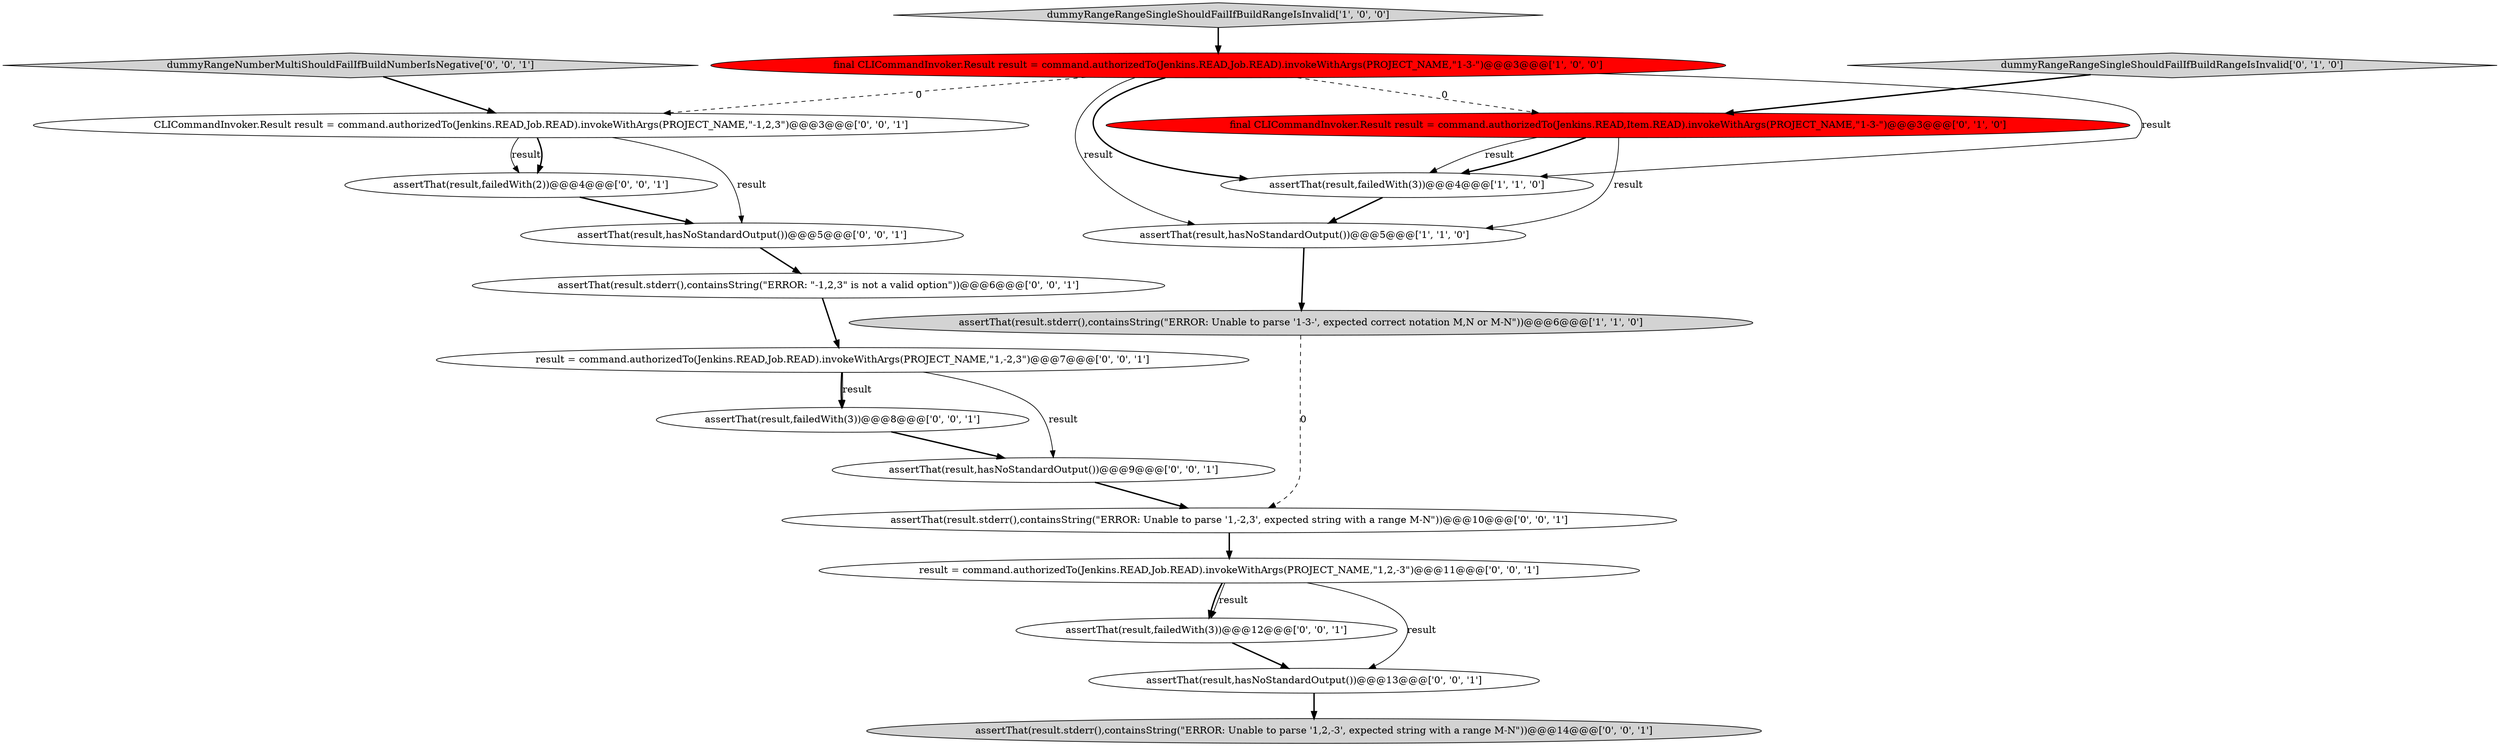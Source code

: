 digraph {
9 [style = filled, label = "assertThat(result,hasNoStandardOutput())@@@9@@@['0', '0', '1']", fillcolor = white, shape = ellipse image = "AAA0AAABBB3BBB"];
3 [style = filled, label = "final CLICommandInvoker.Result result = command.authorizedTo(Jenkins.READ,Job.READ).invokeWithArgs(PROJECT_NAME,\"1-3-\")@@@3@@@['1', '0', '0']", fillcolor = red, shape = ellipse image = "AAA1AAABBB1BBB"];
16 [style = filled, label = "assertThat(result,failedWith(3))@@@8@@@['0', '0', '1']", fillcolor = white, shape = ellipse image = "AAA0AAABBB3BBB"];
5 [style = filled, label = "dummyRangeRangeSingleShouldFailIfBuildRangeIsInvalid['0', '1', '0']", fillcolor = lightgray, shape = diamond image = "AAA0AAABBB2BBB"];
12 [style = filled, label = "assertThat(result.stderr(),containsString(\"ERROR: \"-1,2,3\" is not a valid option\"))@@@6@@@['0', '0', '1']", fillcolor = white, shape = ellipse image = "AAA0AAABBB3BBB"];
14 [style = filled, label = "assertThat(result.stderr(),containsString(\"ERROR: Unable to parse '1,2,-3', expected string with a range M-N\"))@@@14@@@['0', '0', '1']", fillcolor = lightgray, shape = ellipse image = "AAA0AAABBB3BBB"];
2 [style = filled, label = "dummyRangeRangeSingleShouldFailIfBuildRangeIsInvalid['1', '0', '0']", fillcolor = lightgray, shape = diamond image = "AAA0AAABBB1BBB"];
17 [style = filled, label = "assertThat(result,failedWith(3))@@@12@@@['0', '0', '1']", fillcolor = white, shape = ellipse image = "AAA0AAABBB3BBB"];
19 [style = filled, label = "assertThat(result.stderr(),containsString(\"ERROR: Unable to parse '1,-2,3', expected string with a range M-N\"))@@@10@@@['0', '0', '1']", fillcolor = white, shape = ellipse image = "AAA0AAABBB3BBB"];
6 [style = filled, label = "final CLICommandInvoker.Result result = command.authorizedTo(Jenkins.READ,Item.READ).invokeWithArgs(PROJECT_NAME,\"1-3-\")@@@3@@@['0', '1', '0']", fillcolor = red, shape = ellipse image = "AAA1AAABBB2BBB"];
18 [style = filled, label = "assertThat(result,hasNoStandardOutput())@@@13@@@['0', '0', '1']", fillcolor = white, shape = ellipse image = "AAA0AAABBB3BBB"];
15 [style = filled, label = "result = command.authorizedTo(Jenkins.READ,Job.READ).invokeWithArgs(PROJECT_NAME,\"1,-2,3\")@@@7@@@['0', '0', '1']", fillcolor = white, shape = ellipse image = "AAA0AAABBB3BBB"];
4 [style = filled, label = "assertThat(result.stderr(),containsString(\"ERROR: Unable to parse '1-3-', expected correct notation M,N or M-N\"))@@@6@@@['1', '1', '0']", fillcolor = lightgray, shape = ellipse image = "AAA0AAABBB1BBB"];
7 [style = filled, label = "dummyRangeNumberMultiShouldFailIfBuildNumberIsNegative['0', '0', '1']", fillcolor = lightgray, shape = diamond image = "AAA0AAABBB3BBB"];
10 [style = filled, label = "result = command.authorizedTo(Jenkins.READ,Job.READ).invokeWithArgs(PROJECT_NAME,\"1,2,-3\")@@@11@@@['0', '0', '1']", fillcolor = white, shape = ellipse image = "AAA0AAABBB3BBB"];
8 [style = filled, label = "assertThat(result,failedWith(2))@@@4@@@['0', '0', '1']", fillcolor = white, shape = ellipse image = "AAA0AAABBB3BBB"];
0 [style = filled, label = "assertThat(result,hasNoStandardOutput())@@@5@@@['1', '1', '0']", fillcolor = white, shape = ellipse image = "AAA0AAABBB1BBB"];
13 [style = filled, label = "assertThat(result,hasNoStandardOutput())@@@5@@@['0', '0', '1']", fillcolor = white, shape = ellipse image = "AAA0AAABBB3BBB"];
1 [style = filled, label = "assertThat(result,failedWith(3))@@@4@@@['1', '1', '0']", fillcolor = white, shape = ellipse image = "AAA0AAABBB1BBB"];
11 [style = filled, label = "CLICommandInvoker.Result result = command.authorizedTo(Jenkins.READ,Job.READ).invokeWithArgs(PROJECT_NAME,\"-1,2,3\")@@@3@@@['0', '0', '1']", fillcolor = white, shape = ellipse image = "AAA0AAABBB3BBB"];
3->6 [style = dashed, label="0"];
7->11 [style = bold, label=""];
3->1 [style = bold, label=""];
10->17 [style = solid, label="result"];
11->8 [style = solid, label="result"];
2->3 [style = bold, label=""];
6->1 [style = solid, label="result"];
12->15 [style = bold, label=""];
6->0 [style = solid, label="result"];
19->10 [style = bold, label=""];
3->1 [style = solid, label="result"];
10->17 [style = bold, label=""];
1->0 [style = bold, label=""];
15->16 [style = bold, label=""];
11->13 [style = solid, label="result"];
15->9 [style = solid, label="result"];
6->1 [style = bold, label=""];
13->12 [style = bold, label=""];
5->6 [style = bold, label=""];
3->0 [style = solid, label="result"];
0->4 [style = bold, label=""];
9->19 [style = bold, label=""];
11->8 [style = bold, label=""];
4->19 [style = dashed, label="0"];
10->18 [style = solid, label="result"];
15->16 [style = solid, label="result"];
18->14 [style = bold, label=""];
16->9 [style = bold, label=""];
17->18 [style = bold, label=""];
3->11 [style = dashed, label="0"];
8->13 [style = bold, label=""];
}
